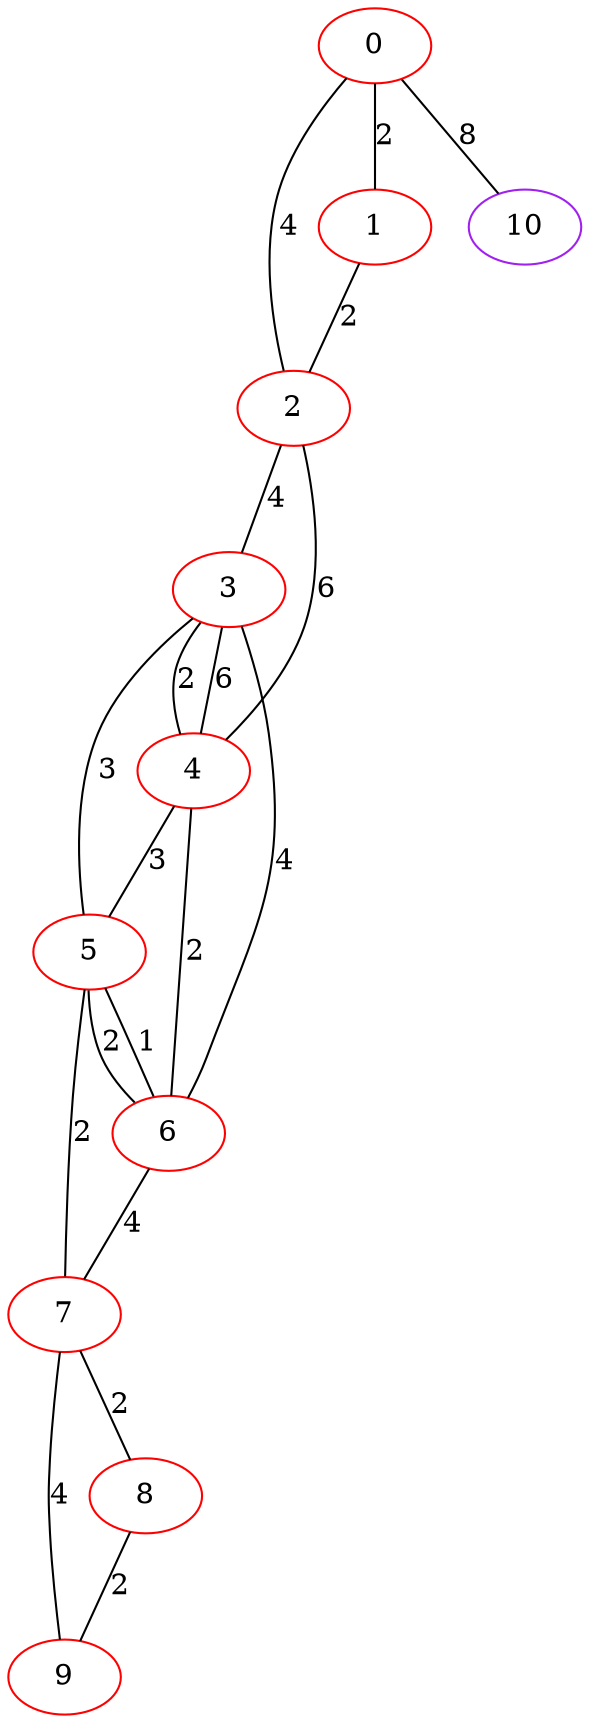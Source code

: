 graph "" {
0 [color=red, weight=1];
1 [color=red, weight=1];
2 [color=red, weight=1];
3 [color=red, weight=1];
4 [color=red, weight=1];
5 [color=red, weight=1];
6 [color=red, weight=1];
7 [color=red, weight=1];
8 [color=red, weight=1];
9 [color=red, weight=1];
10 [color=purple, weight=4];
0 -- 1  [key=0, label=2];
0 -- 2  [key=0, label=4];
0 -- 10  [key=0, label=8];
1 -- 2  [key=0, label=2];
2 -- 3  [key=0, label=4];
2 -- 4  [key=0, label=6];
3 -- 4  [key=0, label=2];
3 -- 4  [key=1, label=6];
3 -- 5  [key=0, label=3];
3 -- 6  [key=0, label=4];
4 -- 5  [key=0, label=3];
4 -- 6  [key=0, label=2];
5 -- 6  [key=0, label=2];
5 -- 6  [key=1, label=1];
5 -- 7  [key=0, label=2];
6 -- 7  [key=0, label=4];
7 -- 8  [key=0, label=2];
7 -- 9  [key=0, label=4];
8 -- 9  [key=0, label=2];
}
